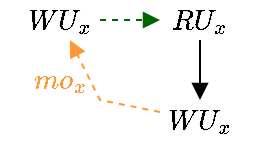 <mxfile version="20.3.0" type="device"><diagram id="PdCMobNYbY-8mVMPO0ho" name="Page-1"><mxGraphModel dx="256" dy="241" grid="1" gridSize="10" guides="1" tooltips="1" connect="1" arrows="1" fold="1" page="1" pageScale="1" pageWidth="827" pageHeight="1169" math="1" shadow="0"><root><mxCell id="0"/><mxCell id="1" parent="0"/><mxCell id="-4YkjnZvroqS_zpW5qZS-1" value="$$WU_x$$" style="text;html=1;strokeColor=none;fillColor=none;align=center;verticalAlign=middle;whiteSpace=wrap;rounded=0;" vertex="1" parent="1"><mxGeometry x="100" y="70" width="40" height="20" as="geometry"/></mxCell><mxCell id="-4YkjnZvroqS_zpW5qZS-2" value="$$WU_x$$" style="text;html=1;strokeColor=none;fillColor=none;align=center;verticalAlign=middle;whiteSpace=wrap;rounded=0;" vertex="1" parent="1"><mxGeometry x="170" y="120" width="40" height="20" as="geometry"/></mxCell><mxCell id="-4YkjnZvroqS_zpW5qZS-3" value="$$RU_x$$" style="text;html=1;strokeColor=none;fillColor=none;align=center;verticalAlign=middle;whiteSpace=wrap;rounded=0;" vertex="1" parent="1"><mxGeometry x="170" y="70" width="40" height="20" as="geometry"/></mxCell><mxCell id="-4YkjnZvroqS_zpW5qZS-4" style="edgeStyle=none;rounded=0;orthogonalLoop=1;jettySize=auto;html=1;endArrow=block;endFill=1;fillColor=#e51400;strokeColor=#000000;exitX=0.5;exitY=1;exitDx=0;exitDy=0;entryX=0.5;entryY=0;entryDx=0;entryDy=0;" edge="1" parent="1" source="-4YkjnZvroqS_zpW5qZS-3" target="-4YkjnZvroqS_zpW5qZS-2"><mxGeometry relative="1" as="geometry"><mxPoint x="30" y="50" as="sourcePoint"/><mxPoint x="30" y="100" as="targetPoint"/></mxGeometry></mxCell><mxCell id="-4YkjnZvroqS_zpW5qZS-5" style="edgeStyle=none;rounded=0;orthogonalLoop=1;jettySize=auto;html=1;endArrow=block;endFill=1;fillColor=#e51400;strokeColor=#006600;dashed=1;" edge="1" parent="1" source="-4YkjnZvroqS_zpW5qZS-1" target="-4YkjnZvroqS_zpW5qZS-3"><mxGeometry relative="1" as="geometry"><mxPoint x="190" y="80" as="sourcePoint"/><mxPoint x="190" y="110" as="targetPoint"/></mxGeometry></mxCell><mxCell id="-4YkjnZvroqS_zpW5qZS-6" style="rounded=0;orthogonalLoop=1;jettySize=auto;html=1;dashed=1;strokeColor=#FF9933;endArrow=block;endFill=1;" edge="1" parent="1" source="-4YkjnZvroqS_zpW5qZS-2" target="-4YkjnZvroqS_zpW5qZS-1"><mxGeometry relative="1" as="geometry"><mxPoint x="120" y="180" as="sourcePoint"/><mxPoint x="120" y="120" as="targetPoint"/><Array as="points"><mxPoint x="140" y="120"/></Array></mxGeometry></mxCell><mxCell id="-4YkjnZvroqS_zpW5qZS-7" value="$$mo_x$$" style="text;html=1;strokeColor=none;fillColor=none;align=center;verticalAlign=middle;whiteSpace=wrap;rounded=0;fontColor=#FF9933;" vertex="1" parent="1"><mxGeometry x="100" y="100" width="40" height="20" as="geometry"/></mxCell></root></mxGraphModel></diagram></mxfile>